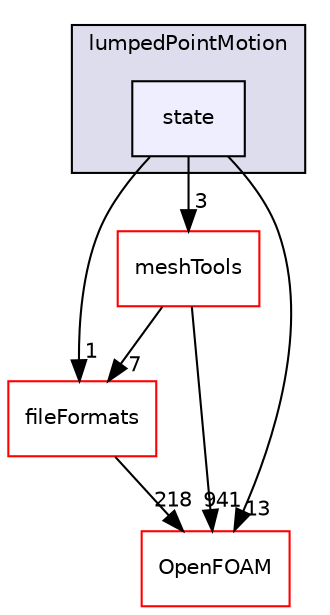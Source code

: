 digraph "src/lumpedPointMotion/state" {
  bgcolor=transparent;
  compound=true
  node [ fontsize="10", fontname="Helvetica"];
  edge [ labelfontsize="10", labelfontname="Helvetica"];
  subgraph clusterdir_f040a96d06a810e977c8591d02f7d383 {
    graph [ bgcolor="#ddddee", pencolor="black", label="lumpedPointMotion" fontname="Helvetica", fontsize="10", URL="dir_f040a96d06a810e977c8591d02f7d383.html"]
  dir_27389f56c7956b4c223e8ddfee5951d9 [shape=box, label="state", style="filled", fillcolor="#eeeeff", pencolor="black", URL="dir_27389f56c7956b4c223e8ddfee5951d9.html"];
  }
  dir_ae30ad0bef50cf391b24c614251bb9fd [shape=box label="meshTools" color="red" URL="dir_ae30ad0bef50cf391b24c614251bb9fd.html"];
  dir_b05602f37bb521a7142c0a3e200b5f35 [shape=box label="fileFormats" color="red" URL="dir_b05602f37bb521a7142c0a3e200b5f35.html"];
  dir_c5473ff19b20e6ec4dfe5c310b3778a8 [shape=box label="OpenFOAM" color="red" URL="dir_c5473ff19b20e6ec4dfe5c310b3778a8.html"];
  dir_ae30ad0bef50cf391b24c614251bb9fd->dir_b05602f37bb521a7142c0a3e200b5f35 [headlabel="7", labeldistance=1.5 headhref="dir_001949_000682.html"];
  dir_ae30ad0bef50cf391b24c614251bb9fd->dir_c5473ff19b20e6ec4dfe5c310b3778a8 [headlabel="941", labeldistance=1.5 headhref="dir_001949_002151.html"];
  dir_b05602f37bb521a7142c0a3e200b5f35->dir_c5473ff19b20e6ec4dfe5c310b3778a8 [headlabel="218", labeldistance=1.5 headhref="dir_000682_002151.html"];
  dir_27389f56c7956b4c223e8ddfee5951d9->dir_ae30ad0bef50cf391b24c614251bb9fd [headlabel="3", labeldistance=1.5 headhref="dir_001892_001949.html"];
  dir_27389f56c7956b4c223e8ddfee5951d9->dir_b05602f37bb521a7142c0a3e200b5f35 [headlabel="1", labeldistance=1.5 headhref="dir_001892_000682.html"];
  dir_27389f56c7956b4c223e8ddfee5951d9->dir_c5473ff19b20e6ec4dfe5c310b3778a8 [headlabel="13", labeldistance=1.5 headhref="dir_001892_002151.html"];
}
